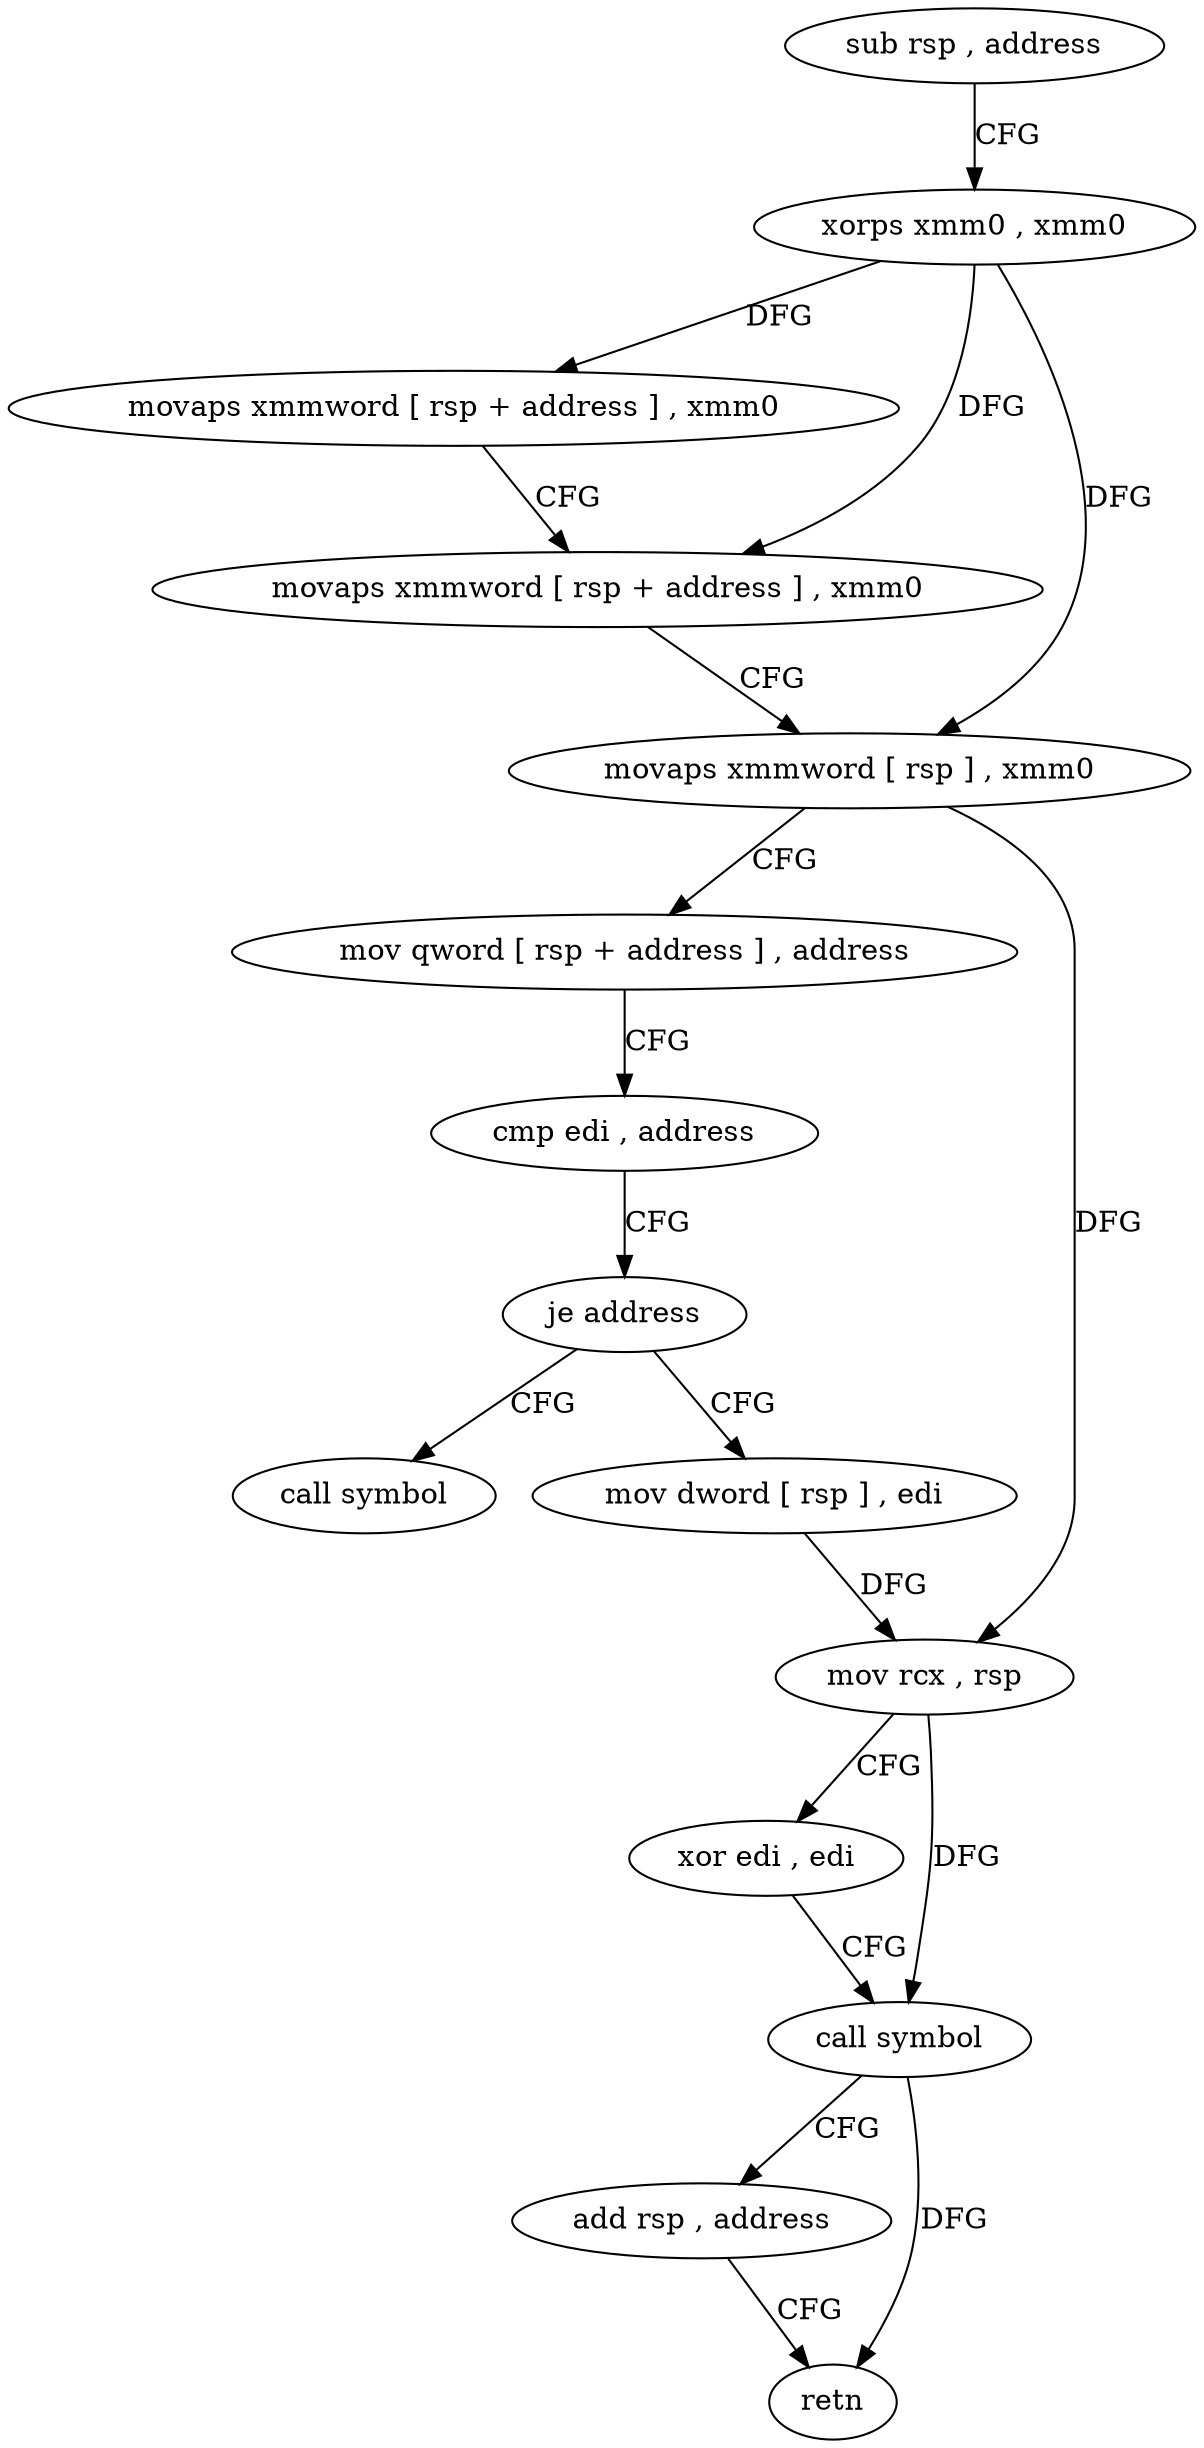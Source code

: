 digraph "func" {
"4310032" [label = "sub rsp , address" ]
"4310036" [label = "xorps xmm0 , xmm0" ]
"4310039" [label = "movaps xmmword [ rsp + address ] , xmm0" ]
"4310044" [label = "movaps xmmword [ rsp + address ] , xmm0" ]
"4310049" [label = "movaps xmmword [ rsp ] , xmm0" ]
"4310053" [label = "mov qword [ rsp + address ] , address" ]
"4310062" [label = "cmp edi , address" ]
"4310065" [label = "je address" ]
"4310085" [label = "call symbol" ]
"4310067" [label = "mov dword [ rsp ] , edi" ]
"4310070" [label = "mov rcx , rsp" ]
"4310073" [label = "xor edi , edi" ]
"4310075" [label = "call symbol" ]
"4310080" [label = "add rsp , address" ]
"4310084" [label = "retn" ]
"4310032" -> "4310036" [ label = "CFG" ]
"4310036" -> "4310039" [ label = "DFG" ]
"4310036" -> "4310044" [ label = "DFG" ]
"4310036" -> "4310049" [ label = "DFG" ]
"4310039" -> "4310044" [ label = "CFG" ]
"4310044" -> "4310049" [ label = "CFG" ]
"4310049" -> "4310053" [ label = "CFG" ]
"4310049" -> "4310070" [ label = "DFG" ]
"4310053" -> "4310062" [ label = "CFG" ]
"4310062" -> "4310065" [ label = "CFG" ]
"4310065" -> "4310085" [ label = "CFG" ]
"4310065" -> "4310067" [ label = "CFG" ]
"4310067" -> "4310070" [ label = "DFG" ]
"4310070" -> "4310073" [ label = "CFG" ]
"4310070" -> "4310075" [ label = "DFG" ]
"4310073" -> "4310075" [ label = "CFG" ]
"4310075" -> "4310080" [ label = "CFG" ]
"4310075" -> "4310084" [ label = "DFG" ]
"4310080" -> "4310084" [ label = "CFG" ]
}
